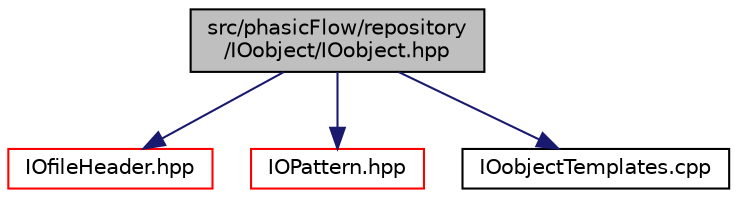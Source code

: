 digraph "src/phasicFlow/repository/IOobject/IOobject.hpp"
{
 // LATEX_PDF_SIZE
  edge [fontname="Helvetica",fontsize="10",labelfontname="Helvetica",labelfontsize="10"];
  node [fontname="Helvetica",fontsize="10",shape=record];
  Node1 [label="src/phasicFlow/repository\l/IOobject/IOobject.hpp",height=0.2,width=0.4,color="black", fillcolor="grey75", style="filled", fontcolor="black",tooltip=" "];
  Node1 -> Node2 [color="midnightblue",fontsize="10",style="solid",fontname="Helvetica"];
  Node2 [label="IOfileHeader.hpp",height=0.2,width=0.4,color="red", fillcolor="white", style="filled",URL="$IOfileHeader_8hpp.html",tooltip=" "];
  Node1 -> Node55 [color="midnightblue",fontsize="10",style="solid",fontname="Helvetica"];
  Node55 [label="IOPattern.hpp",height=0.2,width=0.4,color="red", fillcolor="white", style="filled",URL="$IOPattern_8hpp.html",tooltip=" "];
  Node1 -> Node56 [color="midnightblue",fontsize="10",style="solid",fontname="Helvetica"];
  Node56 [label="IOobjectTemplates.cpp",height=0.2,width=0.4,color="black", fillcolor="white", style="filled",URL="$IOobjectTemplates_8cpp.html",tooltip=" "];
}

